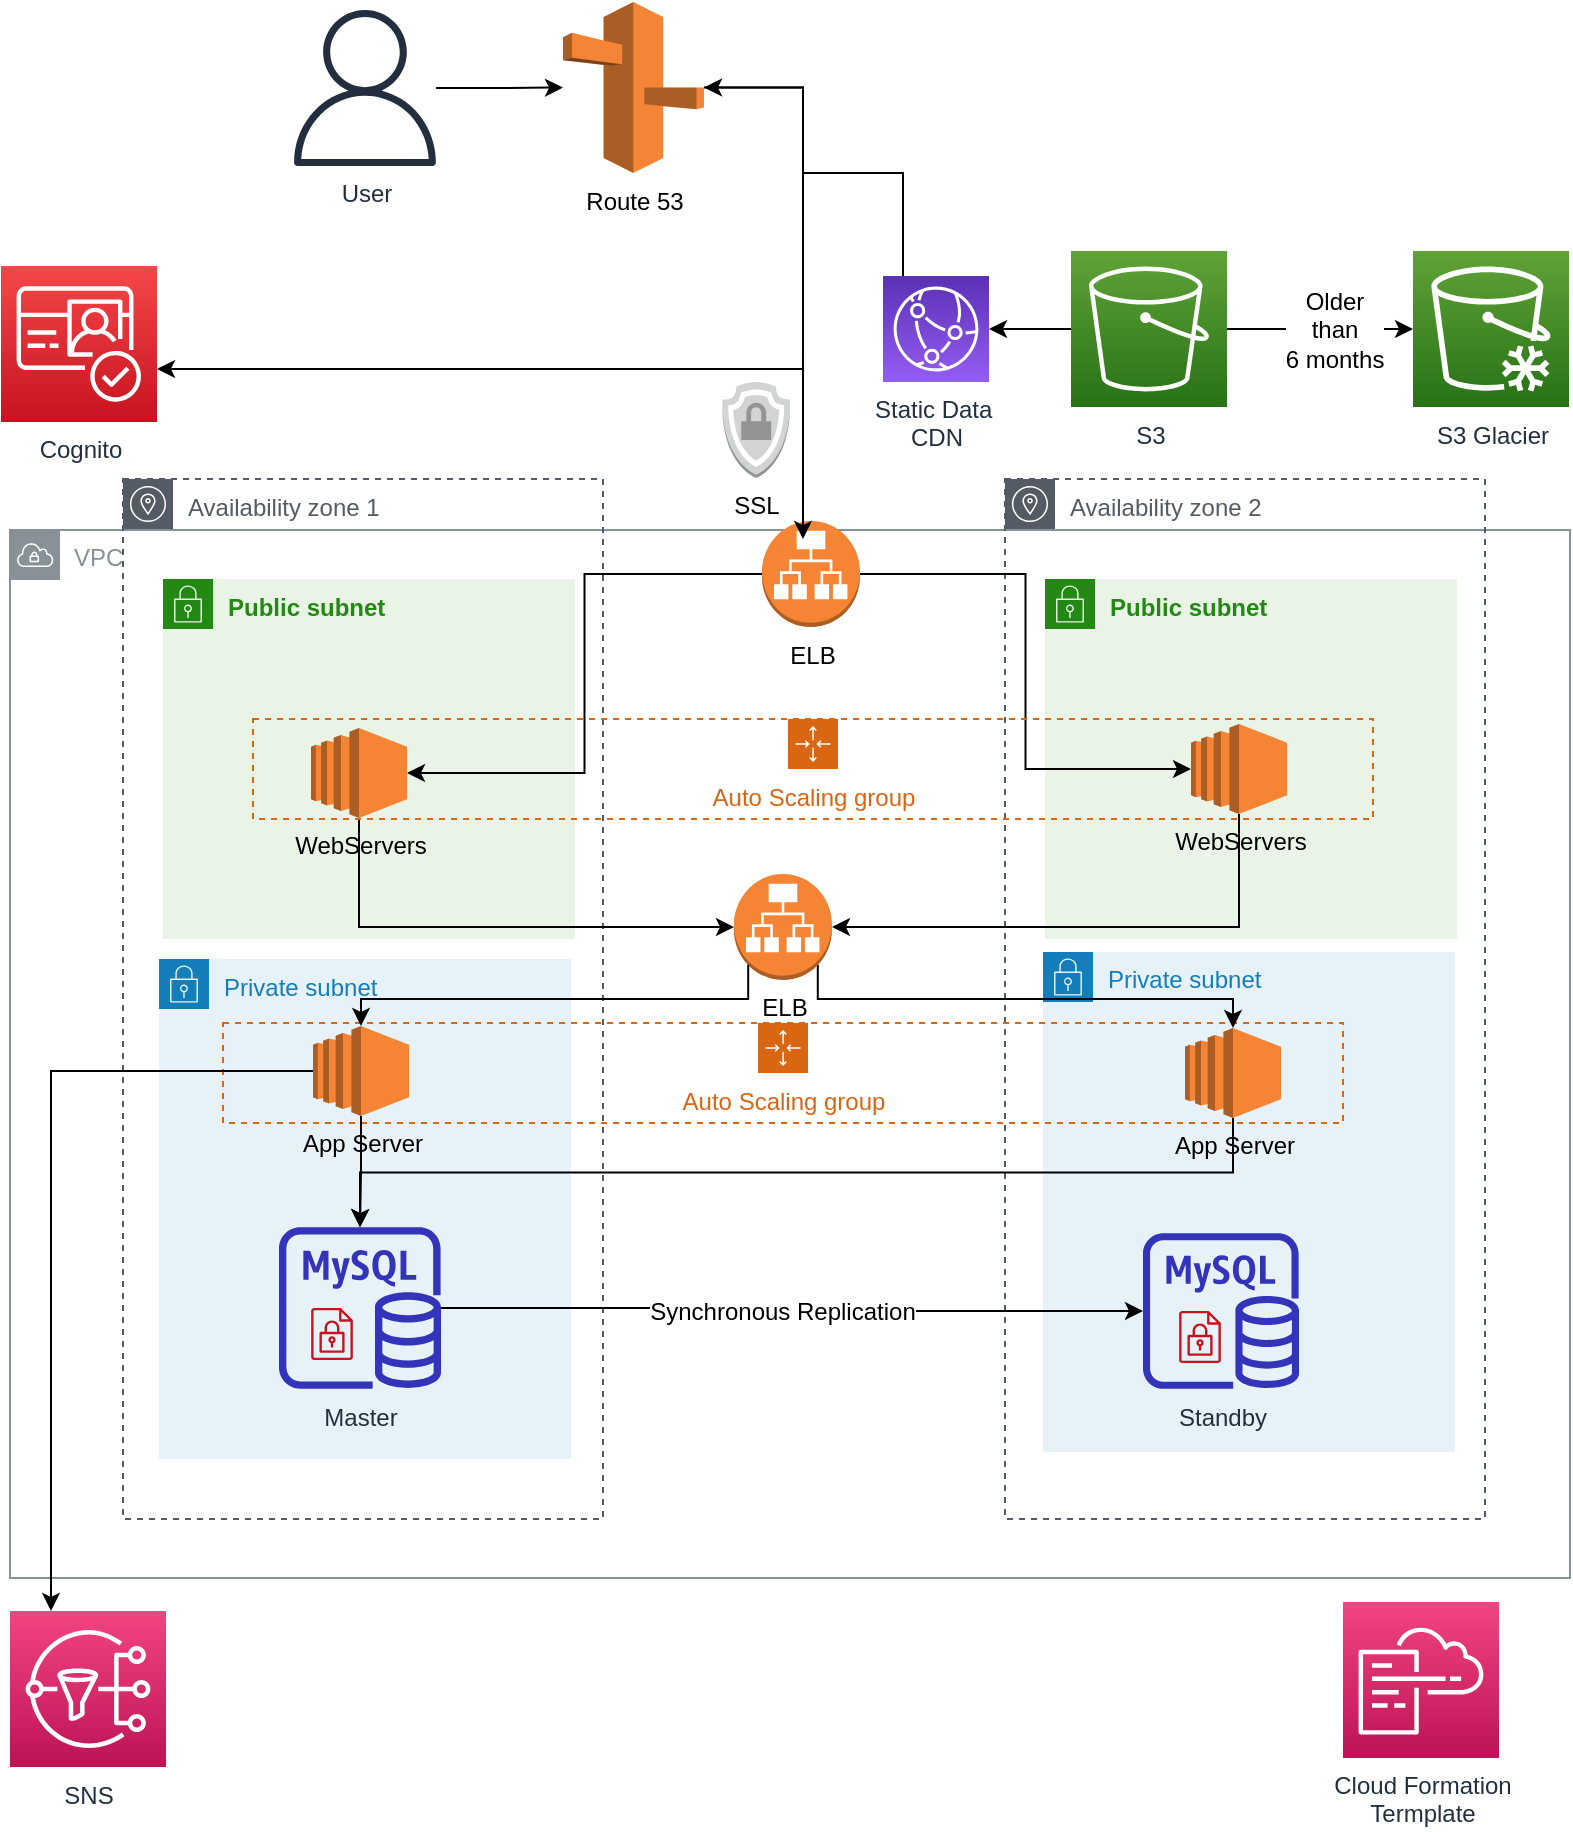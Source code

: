 <mxfile pages="1" version="11.2.8" type="github"><diagram id="gfD0RCt65v4yVc2xSRjl" name="Page-1"><mxGraphModel dx="379" dy="494" grid="1" gridSize="10" guides="1" tooltips="1" connect="1" arrows="1" fold="1" page="1" pageScale="1" pageWidth="827" pageHeight="1169" math="0" shadow="0"><root><mxCell id="0"/><mxCell id="1" parent="0"/><mxCell id="ooKDTQD9T41g4pGB-mde-107" value="" style="group" vertex="1" connectable="0" parent="1"><mxGeometry x="843.5" y="110" width="784.5" height="882.5" as="geometry"/></mxCell><mxCell id="ooKDTQD9T41g4pGB-mde-106" value="" style="group" vertex="1" connectable="0" parent="ooKDTQD9T41g4pGB-mde-107"><mxGeometry width="784.5" height="882.5" as="geometry"/></mxCell><mxCell id="ooKDTQD9T41g4pGB-mde-99" value="" style="group" vertex="1" connectable="0" parent="ooKDTQD9T41g4pGB-mde-106"><mxGeometry width="784.5" height="882.5" as="geometry"/></mxCell><mxCell id="ooKDTQD9T41g4pGB-mde-22" value="VPC" style="outlineConnect=0;gradientColor=none;html=1;whiteSpace=wrap;fontSize=12;fontStyle=0;shape=mxgraph.aws4.group;grIcon=mxgraph.aws4.group_vpc;strokeColor=#879196;fillColor=none;verticalAlign=top;align=left;spacingLeft=30;fontColor=#879196;dashed=0;" vertex="1" parent="ooKDTQD9T41g4pGB-mde-99"><mxGeometry x="4.5" y="264" width="780" height="524" as="geometry"/></mxCell><mxCell id="ooKDTQD9T41g4pGB-mde-4" value="Route 53" style="outlineConnect=0;dashed=0;verticalLabelPosition=bottom;verticalAlign=top;align=center;html=1;shape=mxgraph.aws3.route_53;fillColor=#F58536;gradientColor=none;" vertex="1" parent="ooKDTQD9T41g4pGB-mde-99"><mxGeometry x="281" width="70.5" height="85.5" as="geometry"/></mxCell><mxCell id="ooKDTQD9T41g4pGB-mde-10" value="Cognito" style="outlineConnect=0;fontColor=#232F3E;gradientColor=#F54749;gradientDirection=north;fillColor=#C7131F;strokeColor=#ffffff;dashed=0;verticalLabelPosition=bottom;verticalAlign=top;align=center;html=1;fontSize=12;fontStyle=0;aspect=fixed;shape=mxgraph.aws4.resourceIcon;resIcon=mxgraph.aws4.cognito;" vertex="1" parent="ooKDTQD9T41g4pGB-mde-99"><mxGeometry y="132" width="78" height="78" as="geometry"/></mxCell><object label="SNS" id="ooKDTQD9T41g4pGB-mde-12"><mxCell style="outlineConnect=0;fontColor=#232F3E;gradientColor=#F34482;gradientDirection=north;fillColor=#BC1356;strokeColor=#ffffff;dashed=0;verticalLabelPosition=bottom;verticalAlign=top;align=center;html=1;fontSize=12;fontStyle=0;aspect=fixed;shape=mxgraph.aws4.resourceIcon;resIcon=mxgraph.aws4.sns;" vertex="1" parent="ooKDTQD9T41g4pGB-mde-99"><mxGeometry x="4.5" y="804.5" width="78" height="78" as="geometry"/></mxCell></object><mxCell id="ooKDTQD9T41g4pGB-mde-20" value="S3" style="outlineConnect=0;fontColor=#232F3E;gradientColor=#60A337;gradientDirection=north;fillColor=#277116;strokeColor=#ffffff;dashed=0;verticalLabelPosition=bottom;verticalAlign=top;align=center;html=1;fontSize=12;fontStyle=0;aspect=fixed;shape=mxgraph.aws4.resourceIcon;resIcon=mxgraph.aws4.s3;" vertex="1" parent="ooKDTQD9T41g4pGB-mde-99"><mxGeometry x="535" y="124.5" width="78" height="78" as="geometry"/></mxCell><mxCell id="ooKDTQD9T41g4pGB-mde-27" value="Availability zone 1" style="outlineConnect=0;gradientColor=none;html=1;whiteSpace=wrap;fontSize=12;fontStyle=0;shape=mxgraph.aws4.group;grIcon=mxgraph.aws4.group_availability_zone;strokeColor=#545B64;fillColor=none;verticalAlign=top;align=left;spacingLeft=30;fontColor=#545B64;dashed=1;" vertex="1" parent="ooKDTQD9T41g4pGB-mde-99"><mxGeometry x="61" y="238.5" width="240" height="520" as="geometry"/></mxCell><mxCell id="ooKDTQD9T41g4pGB-mde-28" value="Availability zone 2" style="outlineConnect=0;gradientColor=none;html=1;whiteSpace=wrap;fontSize=12;fontStyle=0;shape=mxgraph.aws4.group;grIcon=mxgraph.aws4.group_availability_zone;strokeColor=#545B64;fillColor=none;verticalAlign=top;align=left;spacingLeft=30;fontColor=#545B64;dashed=1;" vertex="1" parent="ooKDTQD9T41g4pGB-mde-99"><mxGeometry x="502" y="238.5" width="240" height="520" as="geometry"/></mxCell><mxCell id="ooKDTQD9T41g4pGB-mde-29" value="&lt;b&gt;Public subnet&lt;/b&gt;" style="points=[[0,0],[0.25,0],[0.5,0],[0.75,0],[1,0],[1,0.25],[1,0.5],[1,0.75],[1,1],[0.75,1],[0.5,1],[0.25,1],[0,1],[0,0.75],[0,0.5],[0,0.25]];outlineConnect=0;gradientColor=none;html=1;whiteSpace=wrap;fontSize=12;fontStyle=0;shape=mxgraph.aws4.group;grIcon=mxgraph.aws4.group_security_group;grStroke=0;strokeColor=#248814;fillColor=#E9F3E6;verticalAlign=top;align=left;spacingLeft=30;fontColor=#248814;dashed=0;" vertex="1" parent="ooKDTQD9T41g4pGB-mde-99"><mxGeometry x="81" y="288.5" width="206" height="180" as="geometry"/></mxCell><mxCell id="ooKDTQD9T41g4pGB-mde-30" value="&lt;b&gt;Public subnet&lt;/b&gt;" style="points=[[0,0],[0.25,0],[0.5,0],[0.75,0],[1,0],[1,0.25],[1,0.5],[1,0.75],[1,1],[0.75,1],[0.5,1],[0.25,1],[0,1],[0,0.75],[0,0.5],[0,0.25]];outlineConnect=0;gradientColor=none;html=1;whiteSpace=wrap;fontSize=12;fontStyle=0;shape=mxgraph.aws4.group;grIcon=mxgraph.aws4.group_security_group;grStroke=0;strokeColor=#248814;fillColor=#E9F3E6;verticalAlign=top;align=left;spacingLeft=30;fontColor=#248814;dashed=0;" vertex="1" parent="ooKDTQD9T41g4pGB-mde-99"><mxGeometry x="522" y="288.5" width="206" height="180" as="geometry"/></mxCell><mxCell id="ooKDTQD9T41g4pGB-mde-31" value="Private subnet" style="points=[[0,0],[0.25,0],[0.5,0],[0.75,0],[1,0],[1,0.25],[1,0.5],[1,0.75],[1,1],[0.75,1],[0.5,1],[0.25,1],[0,1],[0,0.75],[0,0.5],[0,0.25]];outlineConnect=0;gradientColor=none;html=1;whiteSpace=wrap;fontSize=12;fontStyle=0;shape=mxgraph.aws4.group;grIcon=mxgraph.aws4.group_security_group;grStroke=0;strokeColor=#147EBA;fillColor=#E6F2F8;verticalAlign=top;align=left;spacingLeft=30;fontColor=#147EBA;dashed=0;" vertex="1" parent="ooKDTQD9T41g4pGB-mde-99"><mxGeometry x="79" y="478.5" width="206" height="250" as="geometry"/></mxCell><mxCell id="ooKDTQD9T41g4pGB-mde-32" value="Private subnet" style="points=[[0,0],[0.25,0],[0.5,0],[0.75,0],[1,0],[1,0.25],[1,0.5],[1,0.75],[1,1],[0.75,1],[0.5,1],[0.25,1],[0,1],[0,0.75],[0,0.5],[0,0.25]];outlineConnect=0;gradientColor=none;html=1;whiteSpace=wrap;fontSize=12;fontStyle=0;shape=mxgraph.aws4.group;grIcon=mxgraph.aws4.group_security_group;grStroke=0;strokeColor=#147EBA;fillColor=#E6F2F8;verticalAlign=top;align=left;spacingLeft=30;fontColor=#147EBA;dashed=0;" vertex="1" parent="ooKDTQD9T41g4pGB-mde-99"><mxGeometry x="521" y="475" width="206" height="250" as="geometry"/></mxCell><mxCell id="ooKDTQD9T41g4pGB-mde-33" value="WebServers" style="outlineConnect=0;dashed=0;verticalLabelPosition=bottom;verticalAlign=top;align=center;html=1;shape=mxgraph.aws3.ec2;fillColor=#F58534;gradientColor=none;" vertex="1" parent="ooKDTQD9T41g4pGB-mde-99"><mxGeometry x="155" y="363" width="48" height="45" as="geometry"/></mxCell><mxCell id="ooKDTQD9T41g4pGB-mde-34" value="WebServers" style="outlineConnect=0;dashed=0;verticalLabelPosition=bottom;verticalAlign=top;align=center;html=1;shape=mxgraph.aws3.ec2;fillColor=#F58534;gradientColor=none;" vertex="1" parent="ooKDTQD9T41g4pGB-mde-99"><mxGeometry x="595" y="361" width="48" height="45" as="geometry"/></mxCell><mxCell id="ooKDTQD9T41g4pGB-mde-35" value="Master" style="outlineConnect=0;fontColor=#232F3E;gradientColor=none;fillColor=#3334B9;strokeColor=none;dashed=0;verticalLabelPosition=bottom;verticalAlign=top;align=center;html=1;fontSize=12;fontStyle=0;aspect=fixed;pointerEvents=1;shape=mxgraph.aws4.rds_mysql_instance;" vertex="1" parent="ooKDTQD9T41g4pGB-mde-99"><mxGeometry x="139" y="612.5" width="81" height="81" as="geometry"/></mxCell><mxCell id="ooKDTQD9T41g4pGB-mde-37" value="Standby" style="outlineConnect=0;fontColor=#232F3E;gradientColor=none;fillColor=#3334B9;strokeColor=none;dashed=0;verticalLabelPosition=bottom;verticalAlign=top;align=center;html=1;fontSize=12;fontStyle=0;aspect=fixed;pointerEvents=1;shape=mxgraph.aws4.rds_mysql_instance;" vertex="1" parent="ooKDTQD9T41g4pGB-mde-99"><mxGeometry x="571" y="615.5" width="78" height="78" as="geometry"/></mxCell><mxCell id="ooKDTQD9T41g4pGB-mde-41" value="" style="edgeStyle=orthogonalEdgeStyle;rounded=0;orthogonalLoop=1;jettySize=auto;html=1;" edge="1" parent="ooKDTQD9T41g4pGB-mde-99" source="ooKDTQD9T41g4pGB-mde-35" target="ooKDTQD9T41g4pGB-mde-37"><mxGeometry relative="1" as="geometry"><mxPoint x="297" y="586" as="targetPoint"/></mxGeometry></mxCell><mxCell id="ooKDTQD9T41g4pGB-mde-43" value="Synchronous Replication" style="text;html=1;resizable=0;points=[];align=center;verticalAlign=middle;labelBackgroundColor=#ffffff;" vertex="1" connectable="0" parent="ooKDTQD9T41g4pGB-mde-41"><mxGeometry x="0.144" y="1" relative="1" as="geometry"><mxPoint x="-30" y="1" as="offset"/></mxGeometry></mxCell><mxCell id="ooKDTQD9T41g4pGB-mde-46" value="" style="edgeStyle=orthogonalEdgeStyle;rounded=0;orthogonalLoop=1;jettySize=auto;html=1;exitX=0;exitY=0.5;exitDx=0;exitDy=0;exitPerimeter=0;entryX=1;entryY=0.5;entryDx=0;entryDy=0;entryPerimeter=0;" edge="1" parent="ooKDTQD9T41g4pGB-mde-99" source="ooKDTQD9T41g4pGB-mde-45" target="ooKDTQD9T41g4pGB-mde-33"><mxGeometry relative="1" as="geometry"><Array as="points"/></mxGeometry></mxCell><mxCell id="ooKDTQD9T41g4pGB-mde-47" style="edgeStyle=orthogonalEdgeStyle;rounded=0;orthogonalLoop=1;jettySize=auto;html=1;entryX=0;entryY=0.5;entryDx=0;entryDy=0;exitX=1;exitY=0.5;exitDx=0;exitDy=0;exitPerimeter=0;entryPerimeter=0;" edge="1" parent="ooKDTQD9T41g4pGB-mde-99" source="ooKDTQD9T41g4pGB-mde-45" target="ooKDTQD9T41g4pGB-mde-34"><mxGeometry relative="1" as="geometry"><Array as="points"/></mxGeometry></mxCell><mxCell id="ooKDTQD9T41g4pGB-mde-45" value="ELB" style="outlineConnect=0;dashed=0;verticalLabelPosition=bottom;verticalAlign=top;align=center;html=1;shape=mxgraph.aws3.application_load_balancer;fillColor=#F58534;gradientColor=none;" vertex="1" parent="ooKDTQD9T41g4pGB-mde-99"><mxGeometry x="380.5" y="259.5" width="49" height="53" as="geometry"/></mxCell><mxCell id="ooKDTQD9T41g4pGB-mde-91" value="" style="edgeStyle=orthogonalEdgeStyle;rounded=0;orthogonalLoop=1;jettySize=auto;html=1;entryX=0.418;entryY=0.17;entryDx=0;entryDy=0;entryPerimeter=0;" edge="1" parent="ooKDTQD9T41g4pGB-mde-99" source="ooKDTQD9T41g4pGB-mde-4" target="ooKDTQD9T41g4pGB-mde-45"><mxGeometry relative="1" as="geometry"><mxPoint x="431.5" y="85.75" as="targetPoint"/></mxGeometry></mxCell><mxCell id="ooKDTQD9T41g4pGB-mde-89" value="" style="edgeStyle=orthogonalEdgeStyle;rounded=0;orthogonalLoop=1;jettySize=auto;html=1;" edge="1" parent="ooKDTQD9T41g4pGB-mde-99" source="ooKDTQD9T41g4pGB-mde-45" target="ooKDTQD9T41g4pGB-mde-10"><mxGeometry relative="1" as="geometry"><mxPoint x="49" y="183.5" as="sourcePoint"/><Array as="points"><mxPoint x="401" y="183.5"/></Array></mxGeometry></mxCell><mxCell id="ooKDTQD9T41g4pGB-mde-48" value="Auto Scaling group" style="points=[[0,0],[0.25,0],[0.5,0],[0.75,0],[1,0],[1,0.25],[1,0.5],[1,0.75],[1,1],[0.75,1],[0.5,1],[0.25,1],[0,1],[0,0.75],[0,0.5],[0,0.25]];outlineConnect=0;gradientColor=none;html=1;whiteSpace=wrap;fontSize=12;fontStyle=0;shape=mxgraph.aws4.groupCenter;grIcon=mxgraph.aws4.group_auto_scaling_group;grStroke=1;strokeColor=#D86613;fillColor=none;verticalAlign=top;align=center;fontColor=#D86613;dashed=1;spacingTop=25;" vertex="1" parent="ooKDTQD9T41g4pGB-mde-99"><mxGeometry x="111" y="510.5" width="560" height="50" as="geometry"/></mxCell><mxCell id="ooKDTQD9T41g4pGB-mde-85" style="edgeStyle=orthogonalEdgeStyle;rounded=0;orthogonalLoop=1;jettySize=auto;html=1;exitX=0;exitY=0.5;exitDx=0;exitDy=0;exitPerimeter=0;" edge="1" parent="ooKDTQD9T41g4pGB-mde-99" source="ooKDTQD9T41g4pGB-mde-49" target="ooKDTQD9T41g4pGB-mde-12"><mxGeometry relative="1" as="geometry"><Array as="points"><mxPoint x="25" y="534.5"/></Array></mxGeometry></mxCell><mxCell id="ooKDTQD9T41g4pGB-mde-49" value="App Server" style="outlineConnect=0;dashed=0;verticalLabelPosition=bottom;verticalAlign=top;align=center;html=1;shape=mxgraph.aws3.ec2;fillColor=#F58534;gradientColor=none;" vertex="1" parent="ooKDTQD9T41g4pGB-mde-99"><mxGeometry x="156" y="512" width="48" height="45" as="geometry"/></mxCell><mxCell id="ooKDTQD9T41g4pGB-mde-44" value="" style="edgeStyle=orthogonalEdgeStyle;rounded=0;orthogonalLoop=1;jettySize=auto;html=1;exitX=0.5;exitY=1;exitDx=0;exitDy=0;exitPerimeter=0;" edge="1" parent="ooKDTQD9T41g4pGB-mde-99" source="ooKDTQD9T41g4pGB-mde-49" target="ooKDTQD9T41g4pGB-mde-35"><mxGeometry relative="1" as="geometry"/></mxCell><mxCell id="ooKDTQD9T41g4pGB-mde-52" value="" style="edgeStyle=orthogonalEdgeStyle;rounded=0;orthogonalLoop=1;jettySize=auto;html=1;exitX=0.5;exitY=1;exitDx=0;exitDy=0;exitPerimeter=0;" edge="1" parent="ooKDTQD9T41g4pGB-mde-99" source="ooKDTQD9T41g4pGB-mde-50" target="ooKDTQD9T41g4pGB-mde-35"><mxGeometry relative="1" as="geometry"><mxPoint x="516" y="535.5" as="targetPoint"/></mxGeometry></mxCell><mxCell id="ooKDTQD9T41g4pGB-mde-50" value="App Server" style="outlineConnect=0;dashed=0;verticalLabelPosition=bottom;verticalAlign=top;align=center;html=1;shape=mxgraph.aws3.ec2;fillColor=#F58534;gradientColor=none;" vertex="1" parent="ooKDTQD9T41g4pGB-mde-99"><mxGeometry x="592" y="513" width="48" height="45" as="geometry"/></mxCell><mxCell id="ooKDTQD9T41g4pGB-mde-55" value="" style="edgeStyle=orthogonalEdgeStyle;rounded=0;orthogonalLoop=1;jettySize=auto;html=1;exitX=0.855;exitY=0.855;exitDx=0;exitDy=0;exitPerimeter=0;" edge="1" parent="ooKDTQD9T41g4pGB-mde-99" source="ooKDTQD9T41g4pGB-mde-53" target="ooKDTQD9T41g4pGB-mde-50"><mxGeometry relative="1" as="geometry"><mxPoint x="431" y="498.5" as="sourcePoint"/><Array as="points"><mxPoint x="408" y="498.5"/><mxPoint x="616" y="498.5"/></Array></mxGeometry></mxCell><mxCell id="ooKDTQD9T41g4pGB-mde-53" value="ELB" style="outlineConnect=0;dashed=0;verticalLabelPosition=bottom;verticalAlign=top;align=center;html=1;shape=mxgraph.aws3.application_load_balancer;fillColor=#F58534;gradientColor=none;" vertex="1" parent="ooKDTQD9T41g4pGB-mde-99"><mxGeometry x="366.5" y="436" width="49" height="53" as="geometry"/></mxCell><mxCell id="ooKDTQD9T41g4pGB-mde-64" style="edgeStyle=orthogonalEdgeStyle;rounded=0;orthogonalLoop=1;jettySize=auto;html=1;exitX=0.5;exitY=1;exitDx=0;exitDy=0;exitPerimeter=0;entryX=0;entryY=0.5;entryDx=0;entryDy=0;entryPerimeter=0;" edge="1" parent="ooKDTQD9T41g4pGB-mde-99" source="ooKDTQD9T41g4pGB-mde-33" target="ooKDTQD9T41g4pGB-mde-53"><mxGeometry relative="1" as="geometry"/></mxCell><mxCell id="ooKDTQD9T41g4pGB-mde-65" style="edgeStyle=orthogonalEdgeStyle;rounded=0;orthogonalLoop=1;jettySize=auto;html=1;exitX=0.5;exitY=1;exitDx=0;exitDy=0;exitPerimeter=0;entryX=1;entryY=0.5;entryDx=0;entryDy=0;entryPerimeter=0;" edge="1" parent="ooKDTQD9T41g4pGB-mde-99" source="ooKDTQD9T41g4pGB-mde-34" target="ooKDTQD9T41g4pGB-mde-53"><mxGeometry relative="1" as="geometry"/></mxCell><mxCell id="ooKDTQD9T41g4pGB-mde-54" value="" style="edgeStyle=orthogonalEdgeStyle;rounded=0;orthogonalLoop=1;jettySize=auto;html=1;exitX=0.145;exitY=0.855;exitDx=0;exitDy=0;exitPerimeter=0;" edge="1" parent="ooKDTQD9T41g4pGB-mde-99" source="ooKDTQD9T41g4pGB-mde-53" target="ooKDTQD9T41g4pGB-mde-49"><mxGeometry relative="1" as="geometry"><mxPoint x="404" y="382" as="sourcePoint"/><mxPoint x="239" y="490" as="targetPoint"/><Array as="points"><mxPoint x="374" y="498.5"/><mxPoint x="180" y="498.5"/></Array></mxGeometry></mxCell><mxCell id="ooKDTQD9T41g4pGB-mde-8" value="Auto Scaling group" style="points=[[0,0],[0.25,0],[0.5,0],[0.75,0],[1,0],[1,0.25],[1,0.5],[1,0.75],[1,1],[0.75,1],[0.5,1],[0.25,1],[0,1],[0,0.75],[0,0.5],[0,0.25]];outlineConnect=0;gradientColor=none;html=1;whiteSpace=wrap;fontSize=12;fontStyle=0;shape=mxgraph.aws4.groupCenter;grIcon=mxgraph.aws4.group_auto_scaling_group;grStroke=1;strokeColor=#D86613;fillColor=none;verticalAlign=top;align=center;fontColor=#D86613;dashed=1;spacingTop=25;" vertex="1" parent="ooKDTQD9T41g4pGB-mde-99"><mxGeometry x="126" y="358.5" width="560" height="50" as="geometry"/></mxCell><mxCell id="ooKDTQD9T41g4pGB-mde-71" value="" style="edgeStyle=orthogonalEdgeStyle;rounded=0;orthogonalLoop=1;jettySize=auto;html=1;entryX=1;entryY=0.5;entryDx=0;entryDy=0;entryPerimeter=0;" edge="1" parent="ooKDTQD9T41g4pGB-mde-99" source="ooKDTQD9T41g4pGB-mde-68" target="ooKDTQD9T41g4pGB-mde-4"><mxGeometry relative="1" as="geometry"><mxPoint x="405" y="108.5" as="targetPoint"/><Array as="points"><mxPoint x="451" y="85.5"/><mxPoint x="401" y="85.5"/><mxPoint x="401" y="42.5"/></Array></mxGeometry></mxCell><mxCell id="ooKDTQD9T41g4pGB-mde-68" value="Static Data&amp;nbsp;&lt;br&gt;CDN" style="outlineConnect=0;fontColor=#232F3E;gradientColor=#945DF2;gradientDirection=north;fillColor=#5A30B5;strokeColor=#ffffff;dashed=0;verticalLabelPosition=bottom;verticalAlign=top;align=center;html=1;fontSize=12;fontStyle=0;aspect=fixed;shape=mxgraph.aws4.resourceIcon;resIcon=mxgraph.aws4.cloudfront;direction=west;rotation=0;" vertex="1" parent="ooKDTQD9T41g4pGB-mde-99"><mxGeometry x="441" y="137" width="53" height="53" as="geometry"/></mxCell><mxCell id="ooKDTQD9T41g4pGB-mde-98" value="" style="edgeStyle=orthogonalEdgeStyle;rounded=0;orthogonalLoop=1;jettySize=auto;html=1;" edge="1" parent="ooKDTQD9T41g4pGB-mde-99" source="ooKDTQD9T41g4pGB-mde-20" target="ooKDTQD9T41g4pGB-mde-68"><mxGeometry relative="1" as="geometry"><mxPoint x="513" y="163.5" as="targetPoint"/></mxGeometry></mxCell><mxCell id="ooKDTQD9T41g4pGB-mde-81" value="S3 Glacier" style="outlineConnect=0;fontColor=#232F3E;gradientColor=#60A337;gradientDirection=north;fillColor=#277116;strokeColor=#ffffff;dashed=0;verticalLabelPosition=bottom;verticalAlign=top;align=center;html=1;fontSize=12;fontStyle=0;aspect=fixed;shape=mxgraph.aws4.resourceIcon;resIcon=mxgraph.aws4.glacier;" vertex="1" parent="ooKDTQD9T41g4pGB-mde-99"><mxGeometry x="706" y="124.5" width="78" height="78" as="geometry"/></mxCell><mxCell id="ooKDTQD9T41g4pGB-mde-93" value="" style="edgeStyle=orthogonalEdgeStyle;rounded=0;orthogonalLoop=1;jettySize=auto;html=1;" edge="1" parent="ooKDTQD9T41g4pGB-mde-99" source="ooKDTQD9T41g4pGB-mde-92" target="ooKDTQD9T41g4pGB-mde-4"><mxGeometry relative="1" as="geometry"/></mxCell><mxCell id="ooKDTQD9T41g4pGB-mde-92" value="User" style="outlineConnect=0;fontColor=#232F3E;gradientColor=none;fillColor=#232F3E;strokeColor=none;dashed=0;verticalLabelPosition=bottom;verticalAlign=top;align=center;html=1;fontSize=12;fontStyle=0;aspect=fixed;pointerEvents=1;shape=mxgraph.aws4.user;" vertex="1" parent="ooKDTQD9T41g4pGB-mde-99"><mxGeometry x="143" y="4" width="78" height="78" as="geometry"/></mxCell><mxCell id="ooKDTQD9T41g4pGB-mde-94" value="" style="outlineConnect=0;fontColor=#232F3E;gradientColor=none;fillColor=#C7131F;strokeColor=none;dashed=0;verticalLabelPosition=bottom;verticalAlign=top;align=center;html=1;fontSize=12;fontStyle=0;aspect=fixed;pointerEvents=1;shape=mxgraph.aws4.encrypted_data;" vertex="1" parent="ooKDTQD9T41g4pGB-mde-99"><mxGeometry x="155" y="653" width="21" height="26" as="geometry"/></mxCell><mxCell id="ooKDTQD9T41g4pGB-mde-95" value="" style="outlineConnect=0;fontColor=#232F3E;gradientColor=none;fillColor=#C7131F;strokeColor=none;dashed=0;verticalLabelPosition=bottom;verticalAlign=top;align=center;html=1;fontSize=12;fontStyle=0;aspect=fixed;pointerEvents=1;shape=mxgraph.aws4.encrypted_data;" vertex="1" parent="ooKDTQD9T41g4pGB-mde-99"><mxGeometry x="589" y="654.5" width="21" height="26" as="geometry"/></mxCell><mxCell id="ooKDTQD9T41g4pGB-mde-96" value="" style="edgeStyle=orthogonalEdgeStyle;rounded=0;orthogonalLoop=1;jettySize=auto;html=1;" edge="1" parent="ooKDTQD9T41g4pGB-mde-99" source="ooKDTQD9T41g4pGB-mde-20" target="ooKDTQD9T41g4pGB-mde-81"><mxGeometry relative="1" as="geometry"/></mxCell><mxCell id="ooKDTQD9T41g4pGB-mde-105" value="Older&lt;br&gt;than&lt;br&gt;6 months" style="text;html=1;resizable=0;points=[];align=center;verticalAlign=middle;labelBackgroundColor=#ffffff;" vertex="1" connectable="0" parent="ooKDTQD9T41g4pGB-mde-96"><mxGeometry x="0.136" y="1" relative="1" as="geometry"><mxPoint y="1" as="offset"/></mxGeometry></mxCell><mxCell id="ooKDTQD9T41g4pGB-mde-103" value="SSL" style="outlineConnect=0;dashed=0;verticalLabelPosition=bottom;verticalAlign=top;align=center;html=1;shape=mxgraph.aws3.ssl_padlock;fillColor=#D2D3D3;gradientColor=none;" vertex="1" parent="ooKDTQD9T41g4pGB-mde-99"><mxGeometry x="360.5" y="190" width="34" height="48" as="geometry"/></mxCell><mxCell id="ooKDTQD9T41g4pGB-mde-104" value="Cloud Formation&lt;br&gt;Termplate" style="outlineConnect=0;fontColor=#232F3E;gradientColor=#F34482;gradientDirection=north;fillColor=#BC1356;strokeColor=#ffffff;dashed=0;verticalLabelPosition=bottom;verticalAlign=top;align=center;html=1;fontSize=12;fontStyle=0;aspect=fixed;shape=mxgraph.aws4.resourceIcon;resIcon=mxgraph.aws4.cloudformation;" vertex="1" parent="ooKDTQD9T41g4pGB-mde-99"><mxGeometry x="671" y="800" width="78" height="78" as="geometry"/></mxCell></root></mxGraphModel></diagram></mxfile>
